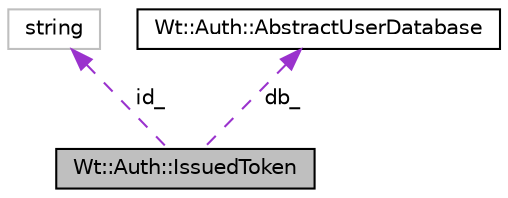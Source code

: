 digraph "Wt::Auth::IssuedToken"
{
 // LATEX_PDF_SIZE
  edge [fontname="Helvetica",fontsize="10",labelfontname="Helvetica",labelfontsize="10"];
  node [fontname="Helvetica",fontsize="10",shape=record];
  Node1 [label="Wt::Auth::IssuedToken",height=0.2,width=0.4,color="black", fillcolor="grey75", style="filled", fontcolor="black",tooltip="Token or authorization code that was issued to a relying party."];
  Node2 -> Node1 [dir="back",color="darkorchid3",fontsize="10",style="dashed",label=" id_" ,fontname="Helvetica"];
  Node2 [label="string",height=0.2,width=0.4,color="grey75", fillcolor="white", style="filled",tooltip=" "];
  Node3 -> Node1 [dir="back",color="darkorchid3",fontsize="10",style="dashed",label=" db_" ,fontname="Helvetica"];
  Node3 [label="Wt::Auth::AbstractUserDatabase",height=0.2,width=0.4,color="black", fillcolor="white", style="filled",URL="$classWt_1_1Auth_1_1AbstractUserDatabase.html",tooltip="Abstract interface for an authentication user database."];
}
